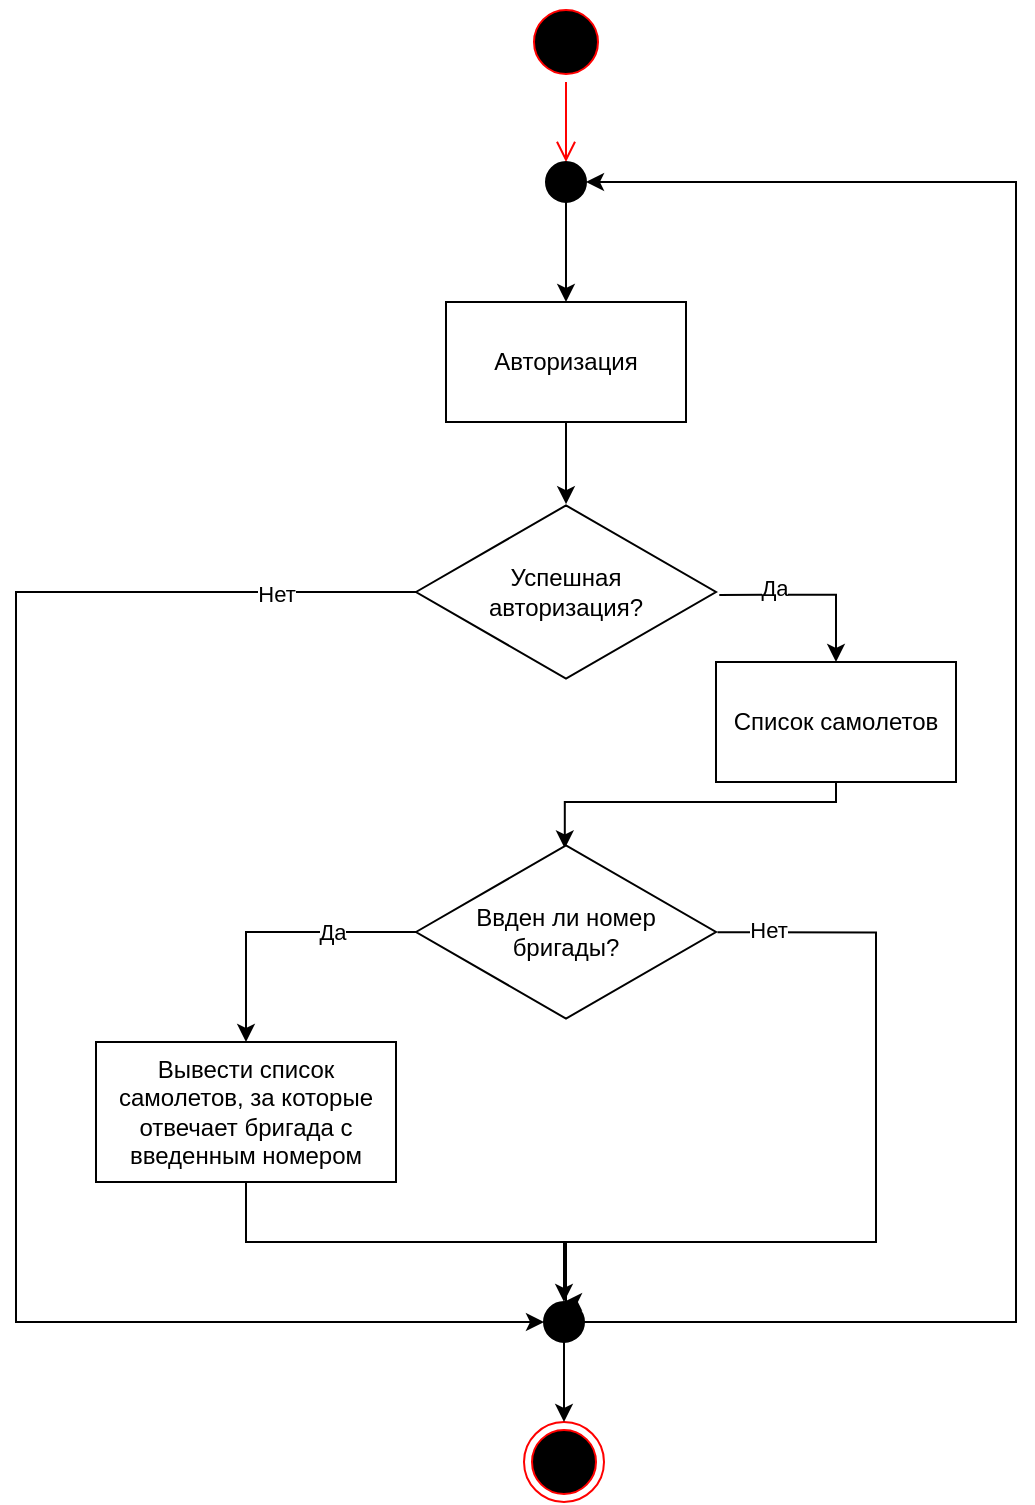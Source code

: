 <mxfile version="22.1.2" type="device" pages="5">
  <diagram name="Бригадир" id="gbYcg71emGCIpF23BY0E">
    <mxGraphModel dx="1050" dy="629" grid="1" gridSize="10" guides="1" tooltips="1" connect="1" arrows="1" fold="1" page="1" pageScale="1" pageWidth="827" pageHeight="1169" math="0" shadow="0">
      <root>
        <mxCell id="0" />
        <mxCell id="1" parent="0" />
        <mxCell id="B1rNJe0j7EwULdUaKIZM-1" value="" style="ellipse;html=1;shape=startState;fillColor=#000000;strokeColor=#ff0000;" parent="1" vertex="1">
          <mxGeometry x="395" y="30" width="40" height="40" as="geometry" />
        </mxCell>
        <mxCell id="B1rNJe0j7EwULdUaKIZM-2" value="" style="edgeStyle=orthogonalEdgeStyle;html=1;verticalAlign=bottom;endArrow=open;endSize=8;strokeColor=#ff0000;rounded=0;entryX=0.5;entryY=0;entryDx=0;entryDy=0;" parent="1" source="B1rNJe0j7EwULdUaKIZM-1" target="N_R28Sh8K6TApdgzgdQJ-3" edge="1">
          <mxGeometry relative="1" as="geometry">
            <mxPoint x="470" y="60" as="targetPoint" />
          </mxGeometry>
        </mxCell>
        <mxCell id="9cxSKpNb0gx41KzYhWDz-2" style="edgeStyle=orthogonalEdgeStyle;rounded=0;orthogonalLoop=1;jettySize=auto;html=1;exitX=0.5;exitY=1;exitDx=0;exitDy=0;entryX=0.496;entryY=0.036;entryDx=0;entryDy=0;entryPerimeter=0;" parent="1" source="KCnsdSnW5oyPsIsuhHRU-5" target="9cxSKpNb0gx41KzYhWDz-3" edge="1">
          <mxGeometry relative="1" as="geometry">
            <mxPoint x="415" y="560" as="targetPoint" />
            <Array as="points">
              <mxPoint x="550" y="430" />
              <mxPoint x="414" y="430" />
            </Array>
          </mxGeometry>
        </mxCell>
        <mxCell id="KCnsdSnW5oyPsIsuhHRU-5" value="Список самолетов" style="rounded=0;whiteSpace=wrap;html=1;" parent="1" vertex="1">
          <mxGeometry x="490" y="360" width="120" height="60" as="geometry" />
        </mxCell>
        <mxCell id="9cxSKpNb0gx41KzYhWDz-7" style="edgeStyle=orthogonalEdgeStyle;rounded=0;orthogonalLoop=1;jettySize=auto;html=1;entryX=0.5;entryY=0;entryDx=0;entryDy=0;exitX=1.005;exitY=0.502;exitDx=0;exitDy=0;exitPerimeter=0;" parent="1" source="9cxSKpNb0gx41KzYhWDz-3" target="N_R28Sh8K6TApdgzgdQJ-10" edge="1">
          <mxGeometry relative="1" as="geometry">
            <Array as="points">
              <mxPoint x="570" y="495" />
              <mxPoint x="570" y="650" />
              <mxPoint x="415" y="650" />
            </Array>
          </mxGeometry>
        </mxCell>
        <mxCell id="9cxSKpNb0gx41KzYhWDz-8" value="Нет" style="edgeLabel;html=1;align=center;verticalAlign=middle;resizable=0;points=[];" parent="9cxSKpNb0gx41KzYhWDz-7" vertex="1" connectable="0">
          <mxGeometry x="-0.884" y="1" relative="1" as="geometry">
            <mxPoint as="offset" />
          </mxGeometry>
        </mxCell>
        <mxCell id="9cxSKpNb0gx41KzYhWDz-10" style="edgeStyle=orthogonalEdgeStyle;rounded=0;orthogonalLoop=1;jettySize=auto;html=1;entryX=0.5;entryY=0;entryDx=0;entryDy=0;" parent="1" source="9cxSKpNb0gx41KzYhWDz-3" target="9cxSKpNb0gx41KzYhWDz-9" edge="1">
          <mxGeometry relative="1" as="geometry" />
        </mxCell>
        <mxCell id="9cxSKpNb0gx41KzYhWDz-11" value="Да" style="edgeLabel;html=1;align=center;verticalAlign=middle;resizable=0;points=[];" parent="9cxSKpNb0gx41KzYhWDz-10" vertex="1" connectable="0">
          <mxGeometry x="-0.403" relative="1" as="geometry">
            <mxPoint as="offset" />
          </mxGeometry>
        </mxCell>
        <mxCell id="9cxSKpNb0gx41KzYhWDz-3" value="Ввден ли номер&lt;br&gt;бригады?" style="html=1;whiteSpace=wrap;aspect=fixed;shape=isoRectangle;" parent="1" vertex="1">
          <mxGeometry x="340" y="450" width="150" height="90" as="geometry" />
        </mxCell>
        <mxCell id="9cxSKpNb0gx41KzYhWDz-15" style="edgeStyle=orthogonalEdgeStyle;rounded=0;orthogonalLoop=1;jettySize=auto;html=1;exitX=0.5;exitY=1;exitDx=0;exitDy=0;entryX=0.5;entryY=0;entryDx=0;entryDy=0;" parent="1" source="9cxSKpNb0gx41KzYhWDz-9" target="N_R28Sh8K6TApdgzgdQJ-10" edge="1">
          <mxGeometry relative="1" as="geometry">
            <mxPoint x="255" y="780" as="targetPoint" />
          </mxGeometry>
        </mxCell>
        <mxCell id="9cxSKpNb0gx41KzYhWDz-9" value="Вывести список&lt;br&gt;самолетов, за которые отвечает бригада с введенным номером" style="rounded=0;whiteSpace=wrap;html=1;" parent="1" vertex="1">
          <mxGeometry x="180" y="550" width="150" height="70" as="geometry" />
        </mxCell>
        <mxCell id="9cxSKpNb0gx41KzYhWDz-12" value="" style="ellipse;html=1;shape=endState;fillColor=#000000;strokeColor=#ff0000;" parent="1" vertex="1">
          <mxGeometry x="394" y="740" width="40" height="40" as="geometry" />
        </mxCell>
        <mxCell id="N_R28Sh8K6TApdgzgdQJ-1" value="Авторизация" style="rounded=0;whiteSpace=wrap;html=1;" parent="1" vertex="1">
          <mxGeometry x="355" y="180" width="120" height="60" as="geometry" />
        </mxCell>
        <mxCell id="N_R28Sh8K6TApdgzgdQJ-6" style="edgeStyle=orthogonalEdgeStyle;rounded=0;orthogonalLoop=1;jettySize=auto;html=1;entryX=0;entryY=0.5;entryDx=0;entryDy=0;" parent="1" source="N_R28Sh8K6TApdgzgdQJ-2" target="N_R28Sh8K6TApdgzgdQJ-10" edge="1">
          <mxGeometry relative="1" as="geometry">
            <Array as="points">
              <mxPoint x="140" y="325" />
              <mxPoint x="140" y="690" />
            </Array>
            <mxPoint x="244.393" y="805.607" as="targetPoint" />
          </mxGeometry>
        </mxCell>
        <mxCell id="N_R28Sh8K6TApdgzgdQJ-7" value="Нет" style="edgeLabel;html=1;align=center;verticalAlign=middle;resizable=0;points=[];" parent="N_R28Sh8K6TApdgzgdQJ-6" vertex="1" connectable="0">
          <mxGeometry x="-0.831" y="1" relative="1" as="geometry">
            <mxPoint as="offset" />
          </mxGeometry>
        </mxCell>
        <mxCell id="N_R28Sh8K6TApdgzgdQJ-8" style="edgeStyle=orthogonalEdgeStyle;rounded=0;orthogonalLoop=1;jettySize=auto;html=1;entryX=0.5;entryY=0;entryDx=0;entryDy=0;exitX=1.011;exitY=0.516;exitDx=0;exitDy=0;exitPerimeter=0;" parent="1" source="N_R28Sh8K6TApdgzgdQJ-2" target="KCnsdSnW5oyPsIsuhHRU-5" edge="1">
          <mxGeometry relative="1" as="geometry">
            <mxPoint x="575" y="360" as="targetPoint" />
            <Array as="points">
              <mxPoint x="550" y="326" />
            </Array>
          </mxGeometry>
        </mxCell>
        <mxCell id="N_R28Sh8K6TApdgzgdQJ-9" value="Да" style="edgeLabel;html=1;align=center;verticalAlign=middle;resizable=0;points=[];" parent="N_R28Sh8K6TApdgzgdQJ-8" vertex="1" connectable="0">
          <mxGeometry x="-0.397" y="4" relative="1" as="geometry">
            <mxPoint as="offset" />
          </mxGeometry>
        </mxCell>
        <mxCell id="N_R28Sh8K6TApdgzgdQJ-2" value="Успешная&lt;br&gt;авторизация?" style="html=1;whiteSpace=wrap;aspect=fixed;shape=isoRectangle;" parent="1" vertex="1">
          <mxGeometry x="340" y="280" width="150" height="90" as="geometry" />
        </mxCell>
        <mxCell id="N_R28Sh8K6TApdgzgdQJ-4" style="edgeStyle=orthogonalEdgeStyle;rounded=0;orthogonalLoop=1;jettySize=auto;html=1;exitX=0.5;exitY=1;exitDx=0;exitDy=0;entryX=0.5;entryY=0;entryDx=0;entryDy=0;" parent="1" source="N_R28Sh8K6TApdgzgdQJ-3" target="N_R28Sh8K6TApdgzgdQJ-1" edge="1">
          <mxGeometry relative="1" as="geometry" />
        </mxCell>
        <mxCell id="N_R28Sh8K6TApdgzgdQJ-3" value="" style="ellipse;fillColor=strokeColor;html=1;" parent="1" vertex="1">
          <mxGeometry x="405" y="110" width="20" height="20" as="geometry" />
        </mxCell>
        <mxCell id="N_R28Sh8K6TApdgzgdQJ-5" style="edgeStyle=orthogonalEdgeStyle;rounded=0;orthogonalLoop=1;jettySize=auto;html=1;exitX=0.5;exitY=1;exitDx=0;exitDy=0;entryX=0.5;entryY=0.012;entryDx=0;entryDy=0;entryPerimeter=0;" parent="1" source="N_R28Sh8K6TApdgzgdQJ-1" target="N_R28Sh8K6TApdgzgdQJ-2" edge="1">
          <mxGeometry relative="1" as="geometry" />
        </mxCell>
        <mxCell id="N_R28Sh8K6TApdgzgdQJ-12" style="edgeStyle=orthogonalEdgeStyle;rounded=0;orthogonalLoop=1;jettySize=auto;html=1;exitX=0.5;exitY=1;exitDx=0;exitDy=0;entryX=0.5;entryY=0;entryDx=0;entryDy=0;" parent="1" source="N_R28Sh8K6TApdgzgdQJ-10" target="9cxSKpNb0gx41KzYhWDz-12" edge="1">
          <mxGeometry relative="1" as="geometry" />
        </mxCell>
        <mxCell id="N_R28Sh8K6TApdgzgdQJ-13" style="edgeStyle=orthogonalEdgeStyle;rounded=0;orthogonalLoop=1;jettySize=auto;html=1;exitX=1;exitY=0.5;exitDx=0;exitDy=0;entryX=1;entryY=0.5;entryDx=0;entryDy=0;" parent="1" source="N_R28Sh8K6TApdgzgdQJ-10" target="N_R28Sh8K6TApdgzgdQJ-3" edge="1">
          <mxGeometry relative="1" as="geometry">
            <Array as="points">
              <mxPoint x="640" y="690" />
              <mxPoint x="640" y="120" />
            </Array>
          </mxGeometry>
        </mxCell>
        <mxCell id="N_R28Sh8K6TApdgzgdQJ-10" value="" style="ellipse;fillColor=strokeColor;html=1;" parent="1" vertex="1">
          <mxGeometry x="404" y="680" width="20" height="20" as="geometry" />
        </mxCell>
      </root>
    </mxGraphModel>
  </diagram>
  <diagram id="72RkQnTrz2bTKzJ07-hC" name="Бригадир_этап_самолета">
    <mxGraphModel dx="1050" dy="629" grid="1" gridSize="10" guides="1" tooltips="1" connect="1" arrows="1" fold="1" page="1" pageScale="1" pageWidth="827" pageHeight="1169" math="0" shadow="0">
      <root>
        <mxCell id="0" />
        <mxCell id="1" parent="0" />
        <mxCell id="479lsG_VexsCxlOo2ozE-1" value="" style="ellipse;html=1;shape=startState;fillColor=#000000;strokeColor=#ff0000;" parent="1" vertex="1">
          <mxGeometry x="395" y="30" width="40" height="40" as="geometry" />
        </mxCell>
        <mxCell id="479lsG_VexsCxlOo2ozE-2" value="" style="edgeStyle=orthogonalEdgeStyle;html=1;verticalAlign=bottom;endArrow=open;endSize=8;strokeColor=#ff0000;rounded=0;entryX=0.5;entryY=0;entryDx=0;entryDy=0;" parent="1" source="479lsG_VexsCxlOo2ozE-1" target="479lsG_VexsCxlOo2ozE-25" edge="1">
          <mxGeometry relative="1" as="geometry">
            <mxPoint x="470" y="60" as="targetPoint" />
          </mxGeometry>
        </mxCell>
        <mxCell id="479lsG_VexsCxlOo2ozE-3" style="edgeStyle=orthogonalEdgeStyle;rounded=0;orthogonalLoop=1;jettySize=auto;html=1;exitX=0.5;exitY=1;exitDx=0;exitDy=0;entryX=0.496;entryY=0.036;entryDx=0;entryDy=0;entryPerimeter=0;" parent="1" source="479lsG_VexsCxlOo2ozE-4" target="479lsG_VexsCxlOo2ozE-9" edge="1">
          <mxGeometry relative="1" as="geometry">
            <mxPoint x="415" y="560" as="targetPoint" />
          </mxGeometry>
        </mxCell>
        <mxCell id="479lsG_VexsCxlOo2ozE-4" value="Список самолетов" style="rounded=0;whiteSpace=wrap;html=1;" parent="1" vertex="1">
          <mxGeometry x="490" y="370" width="120" height="60" as="geometry" />
        </mxCell>
        <mxCell id="479lsG_VexsCxlOo2ozE-7" style="edgeStyle=orthogonalEdgeStyle;rounded=0;orthogonalLoop=1;jettySize=auto;html=1;entryX=0.5;entryY=0;entryDx=0;entryDy=0;" parent="1" source="479lsG_VexsCxlOo2ozE-9" target="479lsG_VexsCxlOo2ozE-13" edge="1">
          <mxGeometry relative="1" as="geometry">
            <Array as="points">
              <mxPoint x="255" y="525" />
            </Array>
          </mxGeometry>
        </mxCell>
        <mxCell id="Mda50vSBK-oNokHzPHRJ-4" value="Да" style="edgeLabel;html=1;align=center;verticalAlign=middle;resizable=0;points=[];" vertex="1" connectable="0" parent="479lsG_VexsCxlOo2ozE-7">
          <mxGeometry x="-0.496" y="-1" relative="1" as="geometry">
            <mxPoint as="offset" />
          </mxGeometry>
        </mxCell>
        <mxCell id="Mda50vSBK-oNokHzPHRJ-1" style="edgeStyle=orthogonalEdgeStyle;rounded=0;orthogonalLoop=1;jettySize=auto;html=1;entryX=0.5;entryY=0;entryDx=0;entryDy=0;exitX=0.996;exitY=0.498;exitDx=0;exitDy=0;exitPerimeter=0;" edge="1" parent="1" source="479lsG_VexsCxlOo2ozE-9" target="479lsG_VexsCxlOo2ozE-29">
          <mxGeometry relative="1" as="geometry">
            <Array as="points">
              <mxPoint x="560" y="525" />
              <mxPoint x="560" y="700" />
              <mxPoint x="415" y="700" />
            </Array>
          </mxGeometry>
        </mxCell>
        <mxCell id="Mda50vSBK-oNokHzPHRJ-2" value="Нет" style="edgeLabel;html=1;align=center;verticalAlign=middle;resizable=0;points=[];" vertex="1" connectable="0" parent="Mda50vSBK-oNokHzPHRJ-1">
          <mxGeometry x="-0.91" y="2" relative="1" as="geometry">
            <mxPoint as="offset" />
          </mxGeometry>
        </mxCell>
        <mxCell id="479lsG_VexsCxlOo2ozE-9" value="Выбран ли этап&lt;br&gt;подготовки самолета?" style="html=1;whiteSpace=wrap;aspect=fixed;shape=isoRectangle;" parent="1" vertex="1">
          <mxGeometry x="323.34" y="470" width="183.33" height="110" as="geometry" />
        </mxCell>
        <mxCell id="479lsG_VexsCxlOo2ozE-12" style="edgeStyle=orthogonalEdgeStyle;rounded=0;orthogonalLoop=1;jettySize=auto;html=1;exitX=0.5;exitY=1;exitDx=0;exitDy=0;entryX=0.5;entryY=0;entryDx=0;entryDy=0;" parent="1" source="479lsG_VexsCxlOo2ozE-13" target="479lsG_VexsCxlOo2ozE-29" edge="1">
          <mxGeometry relative="1" as="geometry">
            <mxPoint x="255" y="780" as="targetPoint" />
            <Array as="points">
              <mxPoint x="255" y="700" />
              <mxPoint x="415" y="700" />
            </Array>
          </mxGeometry>
        </mxCell>
        <mxCell id="479lsG_VexsCxlOo2ozE-13" value="Изменить этап подготовки самолета" style="rounded=0;whiteSpace=wrap;html=1;" parent="1" vertex="1">
          <mxGeometry x="180" y="570" width="150" height="70" as="geometry" />
        </mxCell>
        <mxCell id="479lsG_VexsCxlOo2ozE-14" value="" style="ellipse;html=1;shape=endState;fillColor=#000000;strokeColor=#ff0000;" parent="1" vertex="1">
          <mxGeometry x="394" y="800" width="40" height="40" as="geometry" />
        </mxCell>
        <mxCell id="479lsG_VexsCxlOo2ozE-18" value="Авторизация" style="rounded=0;whiteSpace=wrap;html=1;" parent="1" vertex="1">
          <mxGeometry x="355" y="180" width="120" height="60" as="geometry" />
        </mxCell>
        <mxCell id="479lsG_VexsCxlOo2ozE-19" style="edgeStyle=orthogonalEdgeStyle;rounded=0;orthogonalLoop=1;jettySize=auto;html=1;entryX=0;entryY=0.5;entryDx=0;entryDy=0;" parent="1" source="479lsG_VexsCxlOo2ozE-23" target="479lsG_VexsCxlOo2ozE-29" edge="1">
          <mxGeometry relative="1" as="geometry">
            <Array as="points">
              <mxPoint x="160" y="325" />
              <mxPoint x="160" y="750" />
            </Array>
          </mxGeometry>
        </mxCell>
        <mxCell id="479lsG_VexsCxlOo2ozE-20" value="Нет" style="edgeLabel;html=1;align=center;verticalAlign=middle;resizable=0;points=[];" parent="479lsG_VexsCxlOo2ozE-19" vertex="1" connectable="0">
          <mxGeometry x="-0.831" y="1" relative="1" as="geometry">
            <mxPoint as="offset" />
          </mxGeometry>
        </mxCell>
        <mxCell id="479lsG_VexsCxlOo2ozE-21" style="edgeStyle=orthogonalEdgeStyle;rounded=0;orthogonalLoop=1;jettySize=auto;html=1;entryX=0.5;entryY=0;entryDx=0;entryDy=0;" parent="1" source="479lsG_VexsCxlOo2ozE-23" target="479lsG_VexsCxlOo2ozE-4" edge="1">
          <mxGeometry relative="1" as="geometry">
            <mxPoint x="560" y="325" as="targetPoint" />
            <Array as="points">
              <mxPoint x="550" y="325" />
            </Array>
          </mxGeometry>
        </mxCell>
        <mxCell id="479lsG_VexsCxlOo2ozE-22" value="Да" style="edgeLabel;html=1;align=center;verticalAlign=middle;resizable=0;points=[];" parent="479lsG_VexsCxlOo2ozE-21" vertex="1" connectable="0">
          <mxGeometry x="-0.397" y="4" relative="1" as="geometry">
            <mxPoint as="offset" />
          </mxGeometry>
        </mxCell>
        <mxCell id="479lsG_VexsCxlOo2ozE-23" value="Успешная&lt;br&gt;авторизация?" style="html=1;whiteSpace=wrap;aspect=fixed;shape=isoRectangle;" parent="1" vertex="1">
          <mxGeometry x="340" y="280" width="150" height="90" as="geometry" />
        </mxCell>
        <mxCell id="479lsG_VexsCxlOo2ozE-24" style="edgeStyle=orthogonalEdgeStyle;rounded=0;orthogonalLoop=1;jettySize=auto;html=1;exitX=0.5;exitY=1;exitDx=0;exitDy=0;entryX=0.5;entryY=0;entryDx=0;entryDy=0;" parent="1" source="479lsG_VexsCxlOo2ozE-25" target="479lsG_VexsCxlOo2ozE-18" edge="1">
          <mxGeometry relative="1" as="geometry" />
        </mxCell>
        <mxCell id="479lsG_VexsCxlOo2ozE-25" value="" style="ellipse;fillColor=strokeColor;html=1;" parent="1" vertex="1">
          <mxGeometry x="405" y="110" width="20" height="20" as="geometry" />
        </mxCell>
        <mxCell id="479lsG_VexsCxlOo2ozE-26" style="edgeStyle=orthogonalEdgeStyle;rounded=0;orthogonalLoop=1;jettySize=auto;html=1;exitX=0.5;exitY=1;exitDx=0;exitDy=0;entryX=0.5;entryY=0.012;entryDx=0;entryDy=0;entryPerimeter=0;" parent="1" source="479lsG_VexsCxlOo2ozE-18" target="479lsG_VexsCxlOo2ozE-23" edge="1">
          <mxGeometry relative="1" as="geometry" />
        </mxCell>
        <mxCell id="Mda50vSBK-oNokHzPHRJ-6" style="edgeStyle=orthogonalEdgeStyle;rounded=0;orthogonalLoop=1;jettySize=auto;html=1;exitX=1;exitY=0.5;exitDx=0;exitDy=0;entryX=1;entryY=0.5;entryDx=0;entryDy=0;" edge="1" parent="1" source="479lsG_VexsCxlOo2ozE-29" target="479lsG_VexsCxlOo2ozE-25">
          <mxGeometry relative="1" as="geometry">
            <Array as="points">
              <mxPoint x="630" y="750" />
              <mxPoint x="630" y="120" />
            </Array>
          </mxGeometry>
        </mxCell>
        <mxCell id="Mda50vSBK-oNokHzPHRJ-7" style="edgeStyle=orthogonalEdgeStyle;rounded=0;orthogonalLoop=1;jettySize=auto;html=1;exitX=0.5;exitY=1;exitDx=0;exitDy=0;entryX=0.5;entryY=0;entryDx=0;entryDy=0;" edge="1" parent="1" source="479lsG_VexsCxlOo2ozE-29" target="479lsG_VexsCxlOo2ozE-14">
          <mxGeometry relative="1" as="geometry" />
        </mxCell>
        <mxCell id="479lsG_VexsCxlOo2ozE-29" value="" style="ellipse;fillColor=strokeColor;html=1;" parent="1" vertex="1">
          <mxGeometry x="404.5" y="740" width="19" height="20" as="geometry" />
        </mxCell>
      </root>
    </mxGraphModel>
  </diagram>
  <diagram id="YThpaioR_l8N9KSqJ_6s" name="Админ_прсм_изм_самолетов">
    <mxGraphModel dx="600" dy="1528" grid="1" gridSize="10" guides="1" tooltips="1" connect="1" arrows="1" fold="1" page="1" pageScale="1" pageWidth="827" pageHeight="1169" math="0" shadow="0">
      <root>
        <mxCell id="0" />
        <mxCell id="1" parent="0" />
        <mxCell id="IPQMmPiqae3yEjPSbkE5-5" style="edgeStyle=orthogonalEdgeStyle;rounded=0;orthogonalLoop=1;jettySize=auto;html=1;exitX=0.5;exitY=1;exitDx=0;exitDy=0;entryX=0.5;entryY=0;entryDx=0;entryDy=0;" parent="1" source="IPQMmPiqae3yEjPSbkE5-7" target="IPQMmPiqae3yEjPSbkE5-13" edge="1">
          <mxGeometry relative="1" as="geometry" />
        </mxCell>
        <mxCell id="IPQMmPiqae3yEjPSbkE5-6" style="edgeStyle=orthogonalEdgeStyle;rounded=0;orthogonalLoop=1;jettySize=auto;html=1;exitX=0.5;exitY=1;exitDx=0;exitDy=0;entryX=0.5;entryY=0;entryDx=0;entryDy=0;" parent="1" source="IPQMmPiqae3yEjPSbkE5-7" target="IPQMmPiqae3yEjPSbkE5-46" edge="1">
          <mxGeometry relative="1" as="geometry" />
        </mxCell>
        <mxCell id="IPQMmPiqae3yEjPSbkE5-7" value="Список всех самолетов" style="rounded=0;whiteSpace=wrap;html=1;" parent="1" vertex="1">
          <mxGeometry x="354" y="220" width="120" height="60" as="geometry" />
        </mxCell>
        <mxCell id="IPQMmPiqae3yEjPSbkE5-13" value="Найти самолет по типу" style="rounded=0;whiteSpace=wrap;html=1;" parent="1" vertex="1">
          <mxGeometry x="285" y="320" width="120" height="60" as="geometry" />
        </mxCell>
        <mxCell id="IPQMmPiqae3yEjPSbkE5-14" style="edgeStyle=orthogonalEdgeStyle;rounded=0;orthogonalLoop=1;jettySize=auto;html=1;entryX=0.5;entryY=0;entryDx=0;entryDy=0;" parent="1" source="IPQMmPiqae3yEjPSbkE5-18" target="IPQMmPiqae3yEjPSbkE5-21" edge="1">
          <mxGeometry relative="1" as="geometry" />
        </mxCell>
        <mxCell id="IPQMmPiqae3yEjPSbkE5-15" value="Да" style="edgeLabel;html=1;align=center;verticalAlign=middle;resizable=0;points=[];" parent="IPQMmPiqae3yEjPSbkE5-14" vertex="1" connectable="0">
          <mxGeometry x="-0.26" relative="1" as="geometry">
            <mxPoint as="offset" />
          </mxGeometry>
        </mxCell>
        <mxCell id="cFb32KwO7ls-ZBatZldK-1" style="edgeStyle=orthogonalEdgeStyle;rounded=0;orthogonalLoop=1;jettySize=auto;html=1;entryX=0;entryY=0.5;entryDx=0;entryDy=0;" edge="1" parent="1" source="IPQMmPiqae3yEjPSbkE5-18" target="IPQMmPiqae3yEjPSbkE5-42">
          <mxGeometry relative="1" as="geometry">
            <Array as="points">
              <mxPoint x="220" y="485" />
              <mxPoint x="220" y="740" />
            </Array>
          </mxGeometry>
        </mxCell>
        <mxCell id="cFb32KwO7ls-ZBatZldK-2" value="Нет" style="edgeLabel;html=1;align=center;verticalAlign=middle;resizable=0;points=[];" vertex="1" connectable="0" parent="cFb32KwO7ls-ZBatZldK-1">
          <mxGeometry x="-0.92" y="-2" relative="1" as="geometry">
            <mxPoint as="offset" />
          </mxGeometry>
        </mxCell>
        <mxCell id="IPQMmPiqae3yEjPSbkE5-18" value="Самолеты найдены" style="html=1;whiteSpace=wrap;aspect=fixed;shape=isoRectangle;" parent="1" vertex="1">
          <mxGeometry x="270" y="440" width="150" height="90" as="geometry" />
        </mxCell>
        <mxCell id="IPQMmPiqae3yEjPSbkE5-19" style="edgeStyle=orthogonalEdgeStyle;rounded=0;orthogonalLoop=1;jettySize=auto;html=1;exitX=0.5;exitY=1;exitDx=0;exitDy=0;entryX=0.501;entryY=0.04;entryDx=0;entryDy=0;entryPerimeter=0;" parent="1" source="IPQMmPiqae3yEjPSbkE5-13" target="IPQMmPiqae3yEjPSbkE5-18" edge="1">
          <mxGeometry relative="1" as="geometry" />
        </mxCell>
        <mxCell id="IPQMmPiqae3yEjPSbkE5-20" style="edgeStyle=orthogonalEdgeStyle;rounded=0;orthogonalLoop=1;jettySize=auto;html=1;exitX=0.5;exitY=1;exitDx=0;exitDy=0;entryX=0.5;entryY=0;entryDx=0;entryDy=0;" parent="1" source="IPQMmPiqae3yEjPSbkE5-21" target="IPQMmPiqae3yEjPSbkE5-42" edge="1">
          <mxGeometry relative="1" as="geometry">
            <Array as="points">
              <mxPoint x="485" y="620" />
              <mxPoint x="414" y="620" />
            </Array>
          </mxGeometry>
        </mxCell>
        <mxCell id="IPQMmPiqae3yEjPSbkE5-21" value="Вывести найденные самолеты" style="rounded=0;whiteSpace=wrap;html=1;" parent="1" vertex="1">
          <mxGeometry x="425" y="520" width="120" height="60" as="geometry" />
        </mxCell>
        <mxCell id="IPQMmPiqae3yEjPSbkE5-41" style="edgeStyle=orthogonalEdgeStyle;rounded=0;orthogonalLoop=1;jettySize=auto;html=1;exitX=0.5;exitY=1;exitDx=0;exitDy=0;entryX=0.5;entryY=0;entryDx=0;entryDy=0;" parent="1" source="IPQMmPiqae3yEjPSbkE5-42" target="IPQMmPiqae3yEjPSbkE5-43" edge="1">
          <mxGeometry relative="1" as="geometry" />
        </mxCell>
        <mxCell id="LNqoqz2RchdpGhQyZzJn-3" style="edgeStyle=orthogonalEdgeStyle;rounded=0;orthogonalLoop=1;jettySize=auto;html=1;exitX=1;exitY=0.5;exitDx=0;exitDy=0;entryX=1;entryY=0.5;entryDx=0;entryDy=0;" parent="1" source="IPQMmPiqae3yEjPSbkE5-42" target="XE07lHejumDIykfMBTGq-12" edge="1">
          <mxGeometry relative="1" as="geometry">
            <Array as="points">
              <mxPoint x="690" y="740" />
              <mxPoint x="690" y="-90" />
            </Array>
          </mxGeometry>
        </mxCell>
        <mxCell id="IPQMmPiqae3yEjPSbkE5-42" value="" style="ellipse;fillColor=strokeColor;html=1;" parent="1" vertex="1">
          <mxGeometry x="404" y="730" width="20" height="20" as="geometry" />
        </mxCell>
        <mxCell id="IPQMmPiqae3yEjPSbkE5-43" value="" style="ellipse;html=1;shape=endState;fillColor=#000000;strokeColor=#ff0000;" parent="1" vertex="1">
          <mxGeometry x="394" y="790" width="40" height="40" as="geometry" />
        </mxCell>
        <mxCell id="LNqoqz2RchdpGhQyZzJn-1" style="edgeStyle=orthogonalEdgeStyle;rounded=0;orthogonalLoop=1;jettySize=auto;html=1;exitX=0.5;exitY=1;exitDx=0;exitDy=0;entryX=0.5;entryY=0;entryDx=0;entryDy=0;" parent="1" source="IPQMmPiqae3yEjPSbkE5-46" target="IPQMmPiqae3yEjPSbkE5-42" edge="1">
          <mxGeometry relative="1" as="geometry">
            <Array as="points">
              <mxPoint x="580" y="620" />
              <mxPoint x="414" y="620" />
            </Array>
          </mxGeometry>
        </mxCell>
        <mxCell id="IPQMmPiqae3yEjPSbkE5-46" value="Добавить/изменить данные самолета" style="rounded=0;whiteSpace=wrap;html=1;" parent="1" vertex="1">
          <mxGeometry x="520" y="320" width="120" height="60" as="geometry" />
        </mxCell>
        <mxCell id="XE07lHejumDIykfMBTGq-1" value="" style="ellipse;html=1;shape=startState;fillColor=#000000;strokeColor=#ff0000;" parent="1" vertex="1">
          <mxGeometry x="395" y="-180" width="40" height="40" as="geometry" />
        </mxCell>
        <mxCell id="XE07lHejumDIykfMBTGq-2" value="" style="edgeStyle=orthogonalEdgeStyle;html=1;verticalAlign=bottom;endArrow=open;endSize=8;strokeColor=#ff0000;rounded=0;entryX=0.5;entryY=0;entryDx=0;entryDy=0;" parent="1" source="XE07lHejumDIykfMBTGq-1" target="XE07lHejumDIykfMBTGq-12" edge="1">
          <mxGeometry relative="1" as="geometry">
            <mxPoint x="415" y="-90" as="targetPoint" />
          </mxGeometry>
        </mxCell>
        <mxCell id="XE07lHejumDIykfMBTGq-3" style="edgeStyle=orthogonalEdgeStyle;rounded=0;orthogonalLoop=1;jettySize=auto;html=1;exitX=0.5;exitY=1;exitDx=0;exitDy=0;entryX=0.5;entryY=0;entryDx=0;entryDy=0;" parent="1" source="XE07lHejumDIykfMBTGq-4" target="IPQMmPiqae3yEjPSbkE5-7" edge="1">
          <mxGeometry relative="1" as="geometry">
            <mxPoint x="413.5" y="220" as="targetPoint" />
            <Array as="points">
              <mxPoint x="570" y="200" />
              <mxPoint x="414" y="200" />
            </Array>
          </mxGeometry>
        </mxCell>
        <mxCell id="XE07lHejumDIykfMBTGq-4" value="Панель администратора" style="rounded=0;whiteSpace=wrap;html=1;" parent="1" vertex="1">
          <mxGeometry x="510" y="120" width="120" height="60" as="geometry" />
        </mxCell>
        <mxCell id="XE07lHejumDIykfMBTGq-5" value="Авторизация" style="rounded=0;whiteSpace=wrap;html=1;" parent="1" vertex="1">
          <mxGeometry x="355.0" y="-40" width="120" height="60" as="geometry" />
        </mxCell>
        <mxCell id="XE07lHejumDIykfMBTGq-6" style="edgeStyle=orthogonalEdgeStyle;rounded=0;orthogonalLoop=1;jettySize=auto;html=1;entryX=0;entryY=0.5;entryDx=0;entryDy=0;" parent="1" source="XE07lHejumDIykfMBTGq-10" target="XE07lHejumDIykfMBTGq-12" edge="1">
          <mxGeometry relative="1" as="geometry">
            <Array as="points">
              <mxPoint x="280" y="95" />
              <mxPoint x="280" y="-90" />
            </Array>
          </mxGeometry>
        </mxCell>
        <mxCell id="XE07lHejumDIykfMBTGq-7" value="Нет" style="edgeLabel;html=1;align=center;verticalAlign=middle;resizable=0;points=[];" parent="XE07lHejumDIykfMBTGq-6" vertex="1" connectable="0">
          <mxGeometry x="-0.831" y="1" relative="1" as="geometry">
            <mxPoint as="offset" />
          </mxGeometry>
        </mxCell>
        <mxCell id="XE07lHejumDIykfMBTGq-8" style="edgeStyle=orthogonalEdgeStyle;rounded=0;orthogonalLoop=1;jettySize=auto;html=1;entryX=0.5;entryY=0;entryDx=0;entryDy=0;" parent="1" source="XE07lHejumDIykfMBTGq-10" target="XE07lHejumDIykfMBTGq-4" edge="1">
          <mxGeometry relative="1" as="geometry" />
        </mxCell>
        <mxCell id="XE07lHejumDIykfMBTGq-9" value="Да" style="edgeLabel;html=1;align=center;verticalAlign=middle;resizable=0;points=[];" parent="XE07lHejumDIykfMBTGq-8" vertex="1" connectable="0">
          <mxGeometry x="-0.26" relative="1" as="geometry">
            <mxPoint as="offset" />
          </mxGeometry>
        </mxCell>
        <mxCell id="XE07lHejumDIykfMBTGq-10" value="Успешная&lt;br&gt;авторизация?" style="html=1;whiteSpace=wrap;aspect=fixed;shape=isoRectangle;" parent="1" vertex="1">
          <mxGeometry x="340.0" y="50" width="150" height="90" as="geometry" />
        </mxCell>
        <mxCell id="XE07lHejumDIykfMBTGq-11" style="edgeStyle=orthogonalEdgeStyle;rounded=0;orthogonalLoop=1;jettySize=auto;html=1;exitX=0.5;exitY=1;exitDx=0;exitDy=0;entryX=0.5;entryY=0;entryDx=0;entryDy=0;" parent="1" source="XE07lHejumDIykfMBTGq-12" target="XE07lHejumDIykfMBTGq-5" edge="1">
          <mxGeometry relative="1" as="geometry" />
        </mxCell>
        <mxCell id="XE07lHejumDIykfMBTGq-12" value="" style="ellipse;fillColor=strokeColor;html=1;" parent="1" vertex="1">
          <mxGeometry x="405" y="-100" width="20" height="20" as="geometry" />
        </mxCell>
        <mxCell id="XE07lHejumDIykfMBTGq-13" style="edgeStyle=orthogonalEdgeStyle;rounded=0;orthogonalLoop=1;jettySize=auto;html=1;exitX=0.5;exitY=1;exitDx=0;exitDy=0;entryX=0.5;entryY=0.012;entryDx=0;entryDy=0;entryPerimeter=0;" parent="1" source="XE07lHejumDIykfMBTGq-5" target="XE07lHejumDIykfMBTGq-10" edge="1">
          <mxGeometry relative="1" as="geometry" />
        </mxCell>
      </root>
    </mxGraphModel>
  </diagram>
  <diagram id="SxD70ggt7YRPP4EA6YoB" name="Админ_прсм_изм_бригад">
    <mxGraphModel dx="1050" dy="1798" grid="1" gridSize="10" guides="1" tooltips="1" connect="1" arrows="1" fold="1" page="1" pageScale="1" pageWidth="827" pageHeight="1169" math="0" shadow="0">
      <root>
        <mxCell id="0" />
        <mxCell id="1" parent="0" />
        <mxCell id="79Ocvjg2bzG3heScAZZd-1" style="edgeStyle=orthogonalEdgeStyle;rounded=0;orthogonalLoop=1;jettySize=auto;html=1;exitX=0.5;exitY=1;exitDx=0;exitDy=0;entryX=0.5;entryY=0;entryDx=0;entryDy=0;" parent="1" source="79Ocvjg2bzG3heScAZZd-3" target="79Ocvjg2bzG3heScAZZd-6" edge="1">
          <mxGeometry relative="1" as="geometry" />
        </mxCell>
        <mxCell id="79Ocvjg2bzG3heScAZZd-2" style="edgeStyle=orthogonalEdgeStyle;rounded=0;orthogonalLoop=1;jettySize=auto;html=1;exitX=0.5;exitY=1;exitDx=0;exitDy=0;entryX=0.5;entryY=0;entryDx=0;entryDy=0;" parent="1" source="ZRrAMDqMyjH8-Q7Lnm2d-1" edge="1">
          <mxGeometry relative="1" as="geometry">
            <mxPoint x="345" y="390" as="targetPoint" />
          </mxGeometry>
        </mxCell>
        <mxCell id="79Ocvjg2bzG3heScAZZd-3" value="Список обслуживающих бригад" style="rounded=0;whiteSpace=wrap;html=1;" parent="1" vertex="1">
          <mxGeometry x="354" y="220" width="120" height="60" as="geometry" />
        </mxCell>
        <mxCell id="e3IQphI2aG3IAENoMa7S-6" style="edgeStyle=orthogonalEdgeStyle;rounded=0;orthogonalLoop=1;jettySize=auto;html=1;exitX=0.5;exitY=1;exitDx=0;exitDy=0;entryX=0.5;entryY=0;entryDx=0;entryDy=0;" parent="1" source="79Ocvjg2bzG3heScAZZd-6" target="e3IQphI2aG3IAENoMa7S-2" edge="1">
          <mxGeometry relative="1" as="geometry" />
        </mxCell>
        <mxCell id="79Ocvjg2bzG3heScAZZd-6" value="Вывести список бригад" style="rounded=0;whiteSpace=wrap;html=1;" parent="1" vertex="1">
          <mxGeometry x="425" y="330" width="120" height="60" as="geometry" />
        </mxCell>
        <mxCell id="e3IQphI2aG3IAENoMa7S-5" style="edgeStyle=orthogonalEdgeStyle;rounded=0;orthogonalLoop=1;jettySize=auto;html=1;exitX=0.5;exitY=1;exitDx=0;exitDy=0;entryX=0.5;entryY=0;entryDx=0;entryDy=0;" parent="1" source="ZRrAMDqMyjH8-Q7Lnm2d-1" target="e3IQphI2aG3IAENoMa7S-2" edge="1">
          <mxGeometry relative="1" as="geometry" />
        </mxCell>
        <mxCell id="vYRq1_1_4S_deW1KQZXV-2" value="" style="ellipse;html=1;shape=startState;fillColor=#000000;strokeColor=#ff0000;" parent="1" vertex="1">
          <mxGeometry x="395" y="-180" width="40" height="40" as="geometry" />
        </mxCell>
        <mxCell id="vYRq1_1_4S_deW1KQZXV-3" value="" style="edgeStyle=orthogonalEdgeStyle;html=1;verticalAlign=bottom;endArrow=open;endSize=8;strokeColor=#ff0000;rounded=0;entryX=0.5;entryY=0;entryDx=0;entryDy=0;" parent="1" source="vYRq1_1_4S_deW1KQZXV-2" target="vYRq1_1_4S_deW1KQZXV-13" edge="1">
          <mxGeometry relative="1" as="geometry">
            <mxPoint x="415" y="-90" as="targetPoint" />
          </mxGeometry>
        </mxCell>
        <mxCell id="vYRq1_1_4S_deW1KQZXV-4" style="edgeStyle=orthogonalEdgeStyle;rounded=0;orthogonalLoop=1;jettySize=auto;html=1;exitX=0.5;exitY=1;exitDx=0;exitDy=0;entryX=0.5;entryY=0;entryDx=0;entryDy=0;" parent="1" source="vYRq1_1_4S_deW1KQZXV-5" target="79Ocvjg2bzG3heScAZZd-3" edge="1">
          <mxGeometry relative="1" as="geometry">
            <mxPoint x="414" y="220" as="targetPoint" />
            <Array as="points">
              <mxPoint x="570" y="200" />
              <mxPoint x="414" y="200" />
            </Array>
          </mxGeometry>
        </mxCell>
        <mxCell id="vYRq1_1_4S_deW1KQZXV-5" value="Панель администратора" style="rounded=0;whiteSpace=wrap;html=1;" parent="1" vertex="1">
          <mxGeometry x="510" y="130" width="120" height="60" as="geometry" />
        </mxCell>
        <mxCell id="vYRq1_1_4S_deW1KQZXV-6" value="Авторизация" style="rounded=0;whiteSpace=wrap;html=1;" parent="1" vertex="1">
          <mxGeometry x="355.0" y="-40" width="120" height="60" as="geometry" />
        </mxCell>
        <mxCell id="vYRq1_1_4S_deW1KQZXV-7" style="edgeStyle=orthogonalEdgeStyle;rounded=0;orthogonalLoop=1;jettySize=auto;html=1;entryX=0;entryY=0.5;entryDx=0;entryDy=0;" parent="1" source="vYRq1_1_4S_deW1KQZXV-11" target="vYRq1_1_4S_deW1KQZXV-13" edge="1">
          <mxGeometry relative="1" as="geometry">
            <Array as="points">
              <mxPoint x="280" y="95" />
              <mxPoint x="280" y="-100" />
            </Array>
          </mxGeometry>
        </mxCell>
        <mxCell id="vYRq1_1_4S_deW1KQZXV-8" value="Нет" style="edgeLabel;html=1;align=center;verticalAlign=middle;resizable=0;points=[];" parent="vYRq1_1_4S_deW1KQZXV-7" vertex="1" connectable="0">
          <mxGeometry x="-0.831" y="1" relative="1" as="geometry">
            <mxPoint as="offset" />
          </mxGeometry>
        </mxCell>
        <mxCell id="vYRq1_1_4S_deW1KQZXV-9" style="edgeStyle=orthogonalEdgeStyle;rounded=0;orthogonalLoop=1;jettySize=auto;html=1;entryX=0.5;entryY=0;entryDx=0;entryDy=0;" parent="1" source="vYRq1_1_4S_deW1KQZXV-11" target="vYRq1_1_4S_deW1KQZXV-5" edge="1">
          <mxGeometry relative="1" as="geometry" />
        </mxCell>
        <mxCell id="vYRq1_1_4S_deW1KQZXV-10" value="Да" style="edgeLabel;html=1;align=center;verticalAlign=middle;resizable=0;points=[];" parent="vYRq1_1_4S_deW1KQZXV-9" vertex="1" connectable="0">
          <mxGeometry x="-0.26" relative="1" as="geometry">
            <mxPoint as="offset" />
          </mxGeometry>
        </mxCell>
        <mxCell id="vYRq1_1_4S_deW1KQZXV-11" value="Успешная&lt;br&gt;авторизация?" style="html=1;whiteSpace=wrap;aspect=fixed;shape=isoRectangle;" parent="1" vertex="1">
          <mxGeometry x="340.0" y="50" width="150" height="90" as="geometry" />
        </mxCell>
        <mxCell id="vYRq1_1_4S_deW1KQZXV-12" style="edgeStyle=orthogonalEdgeStyle;rounded=0;orthogonalLoop=1;jettySize=auto;html=1;exitX=0.5;exitY=1;exitDx=0;exitDy=0;entryX=0.5;entryY=0;entryDx=0;entryDy=0;" parent="1" source="vYRq1_1_4S_deW1KQZXV-13" target="vYRq1_1_4S_deW1KQZXV-6" edge="1">
          <mxGeometry relative="1" as="geometry" />
        </mxCell>
        <mxCell id="vYRq1_1_4S_deW1KQZXV-13" value="" style="ellipse;fillColor=strokeColor;html=1;" parent="1" vertex="1">
          <mxGeometry x="405" y="-110" width="20" height="20" as="geometry" />
        </mxCell>
        <mxCell id="vYRq1_1_4S_deW1KQZXV-14" style="edgeStyle=orthogonalEdgeStyle;rounded=0;orthogonalLoop=1;jettySize=auto;html=1;exitX=0.5;exitY=1;exitDx=0;exitDy=0;entryX=0.5;entryY=0.012;entryDx=0;entryDy=0;entryPerimeter=0;" parent="1" source="vYRq1_1_4S_deW1KQZXV-6" target="vYRq1_1_4S_deW1KQZXV-11" edge="1">
          <mxGeometry relative="1" as="geometry" />
        </mxCell>
        <mxCell id="e3IQphI2aG3IAENoMa7S-9" style="edgeStyle=orthogonalEdgeStyle;rounded=0;orthogonalLoop=1;jettySize=auto;html=1;exitX=1;exitY=0.5;exitDx=0;exitDy=0;entryX=1;entryY=0.5;entryDx=0;entryDy=0;" parent="1" source="e3IQphI2aG3IAENoMa7S-2" target="vYRq1_1_4S_deW1KQZXV-13" edge="1">
          <mxGeometry relative="1" as="geometry">
            <Array as="points">
              <mxPoint x="650" y="470" />
              <mxPoint x="650" y="-100" />
            </Array>
          </mxGeometry>
        </mxCell>
        <mxCell id="Osmbm4gUtcwiAH9sYdXG-2" style="edgeStyle=orthogonalEdgeStyle;rounded=0;orthogonalLoop=1;jettySize=auto;html=1;exitX=0.5;exitY=1;exitDx=0;exitDy=0;entryX=0.5;entryY=0;entryDx=0;entryDy=0;" parent="1" source="e3IQphI2aG3IAENoMa7S-2" target="gGHtNOXus-W0vNIozNk3-1" edge="1">
          <mxGeometry relative="1" as="geometry">
            <mxPoint x="414" y="530" as="targetPoint" />
          </mxGeometry>
        </mxCell>
        <mxCell id="e3IQphI2aG3IAENoMa7S-2" value="" style="ellipse;fillColor=strokeColor;html=1;" parent="1" vertex="1">
          <mxGeometry x="404" y="460" width="20" height="20" as="geometry" />
        </mxCell>
        <mxCell id="d3zooCzC44jms2dU4m2n-1" value="" style="edgeStyle=orthogonalEdgeStyle;rounded=0;orthogonalLoop=1;jettySize=auto;html=1;exitX=0.5;exitY=1;exitDx=0;exitDy=0;entryX=0.5;entryY=0;entryDx=0;entryDy=0;" edge="1" parent="1" source="79Ocvjg2bzG3heScAZZd-3" target="ZRrAMDqMyjH8-Q7Lnm2d-1">
          <mxGeometry relative="1" as="geometry">
            <mxPoint x="345" y="390" as="targetPoint" />
            <mxPoint x="414" y="280" as="sourcePoint" />
          </mxGeometry>
        </mxCell>
        <mxCell id="ZRrAMDqMyjH8-Q7Lnm2d-1" value="Добавить/изменить данные бригады" style="rounded=0;whiteSpace=wrap;html=1;" parent="1" vertex="1">
          <mxGeometry x="285" y="330" width="120" height="60" as="geometry" />
        </mxCell>
        <mxCell id="gGHtNOXus-W0vNIozNk3-1" value="" style="ellipse;html=1;shape=endState;fillColor=#000000;strokeColor=#ff0000;" vertex="1" parent="1">
          <mxGeometry x="394" y="520" width="40" height="40" as="geometry" />
        </mxCell>
      </root>
    </mxGraphModel>
  </diagram>
  <diagram id="tWiosU6rMvy-EZ6aaBwY" name="Визуальная карта онлайн сервиса">
    <mxGraphModel dx="1877" dy="1798" grid="1" gridSize="10" guides="1" tooltips="1" connect="1" arrows="1" fold="1" page="1" pageScale="1" pageWidth="827" pageHeight="1169" math="0" shadow="0">
      <root>
        <mxCell id="0" />
        <mxCell id="1" parent="0" />
        <mxCell id="LC3nbkCfjfMMfpak4p-2-6" style="edgeStyle=orthogonalEdgeStyle;rounded=0;orthogonalLoop=1;jettySize=auto;html=1;exitX=0;exitY=0.5;exitDx=0;exitDy=0;entryX=0.5;entryY=0;entryDx=0;entryDy=0;" parent="1" source="dkTG23cdEp8xLWfIXDu7-1" target="LC3nbkCfjfMMfpak4p-2-2" edge="1">
          <mxGeometry relative="1" as="geometry">
            <mxPoint x="399" y="25" as="sourcePoint" />
          </mxGeometry>
        </mxCell>
        <mxCell id="LC3nbkCfjfMMfpak4p-2-7" style="edgeStyle=orthogonalEdgeStyle;rounded=0;orthogonalLoop=1;jettySize=auto;html=1;exitX=1;exitY=0.5;exitDx=0;exitDy=0;entryX=0.5;entryY=0;entryDx=0;entryDy=0;" parent="1" source="dkTG23cdEp8xLWfIXDu7-1" target="LC3nbkCfjfMMfpak4p-2-4" edge="1">
          <mxGeometry relative="1" as="geometry">
            <mxPoint x="429" y="25" as="sourcePoint" />
          </mxGeometry>
        </mxCell>
        <mxCell id="LC3nbkCfjfMMfpak4p-2-18" style="edgeStyle=orthogonalEdgeStyle;rounded=0;orthogonalLoop=1;jettySize=auto;html=1;exitX=0.5;exitY=1;exitDx=0;exitDy=0;entryX=0.5;entryY=0;entryDx=0;entryDy=0;" parent="1" source="LC3nbkCfjfMMfpak4p-2-2" target="LC3nbkCfjfMMfpak4p-2-15" edge="1">
          <mxGeometry relative="1" as="geometry" />
        </mxCell>
        <mxCell id="LC3nbkCfjfMMfpak4p-2-25" style="edgeStyle=orthogonalEdgeStyle;rounded=0;orthogonalLoop=1;jettySize=auto;html=1;exitX=0.5;exitY=1;exitDx=0;exitDy=0;entryX=0.5;entryY=0;entryDx=0;entryDy=0;" parent="1" source="LC3nbkCfjfMMfpak4p-2-2" target="LC3nbkCfjfMMfpak4p-2-16" edge="1">
          <mxGeometry relative="1" as="geometry" />
        </mxCell>
        <mxCell id="LC3nbkCfjfMMfpak4p-2-26" style="edgeStyle=orthogonalEdgeStyle;rounded=0;orthogonalLoop=1;jettySize=auto;html=1;exitX=0.5;exitY=1;exitDx=0;exitDy=0;entryX=0.5;entryY=0;entryDx=0;entryDy=0;" parent="1" source="LC3nbkCfjfMMfpak4p-2-2" target="LC3nbkCfjfMMfpak4p-2-14" edge="1">
          <mxGeometry relative="1" as="geometry" />
        </mxCell>
        <mxCell id="LC3nbkCfjfMMfpak4p-2-27" style="edgeStyle=orthogonalEdgeStyle;rounded=0;orthogonalLoop=1;jettySize=auto;html=1;exitX=0.5;exitY=1;exitDx=0;exitDy=0;entryX=0.5;entryY=0;entryDx=0;entryDy=0;" parent="1" source="LC3nbkCfjfMMfpak4p-2-2" target="LC3nbkCfjfMMfpak4p-2-21" edge="1">
          <mxGeometry relative="1" as="geometry" />
        </mxCell>
        <mxCell id="LC3nbkCfjfMMfpak4p-2-2" value="Окно &quot;Администратор&quot;" style="rounded=0;whiteSpace=wrap;html=1;" parent="1" vertex="1">
          <mxGeometry x="250" y="80" width="120" height="60" as="geometry" />
        </mxCell>
        <mxCell id="LC3nbkCfjfMMfpak4p-2-13" style="edgeStyle=orthogonalEdgeStyle;rounded=0;orthogonalLoop=1;jettySize=auto;html=1;exitX=0.5;exitY=1;exitDx=0;exitDy=0;entryX=0.5;entryY=0;entryDx=0;entryDy=0;" parent="1" source="LC3nbkCfjfMMfpak4p-2-4" target="LC3nbkCfjfMMfpak4p-2-12" edge="1">
          <mxGeometry relative="1" as="geometry" />
        </mxCell>
        <mxCell id="LC3nbkCfjfMMfpak4p-2-4" value="Окно &quot;Бригадира&quot;" style="rounded=0;whiteSpace=wrap;html=1;" parent="1" vertex="1">
          <mxGeometry x="480" y="80" width="120" height="60" as="geometry" />
        </mxCell>
        <mxCell id="LC3nbkCfjfMMfpak4p-2-12" value="&quot;Самолеты&quot;" style="rounded=0;whiteSpace=wrap;html=1;" parent="1" vertex="1">
          <mxGeometry x="480" y="190" width="120" height="60" as="geometry" />
        </mxCell>
        <mxCell id="LC3nbkCfjfMMfpak4p-2-14" value="&quot;Спсок обслуживающих бригад&quot;" style="rounded=0;whiteSpace=wrap;html=1;" parent="1" vertex="1">
          <mxGeometry x="340" y="190" width="120" height="60" as="geometry" />
        </mxCell>
        <mxCell id="LC3nbkCfjfMMfpak4p-2-15" value="&quot;Список всех самолетов&quot;" style="rounded=0;whiteSpace=wrap;html=1;" parent="1" vertex="1">
          <mxGeometry x="200" y="190" width="120" height="60" as="geometry" />
        </mxCell>
        <mxCell id="LC3nbkCfjfMMfpak4p-2-16" value="&quot;Список всех билетов&quot;" style="rounded=0;whiteSpace=wrap;html=1;" parent="1" vertex="1">
          <mxGeometry x="-90" y="190" width="120" height="60" as="geometry" />
        </mxCell>
        <mxCell id="LC3nbkCfjfMMfpak4p-2-21" value="&quot;Список всех пассажиров&quot;" style="rounded=0;whiteSpace=wrap;html=1;" parent="1" vertex="1">
          <mxGeometry x="60" y="190" width="120" height="60" as="geometry" />
        </mxCell>
        <mxCell id="dkTG23cdEp8xLWfIXDu7-1" value="Авторизация" style="rounded=0;whiteSpace=wrap;html=1;" parent="1" vertex="1">
          <mxGeometry x="354" y="-10" width="120" height="60" as="geometry" />
        </mxCell>
      </root>
    </mxGraphModel>
  </diagram>
</mxfile>

